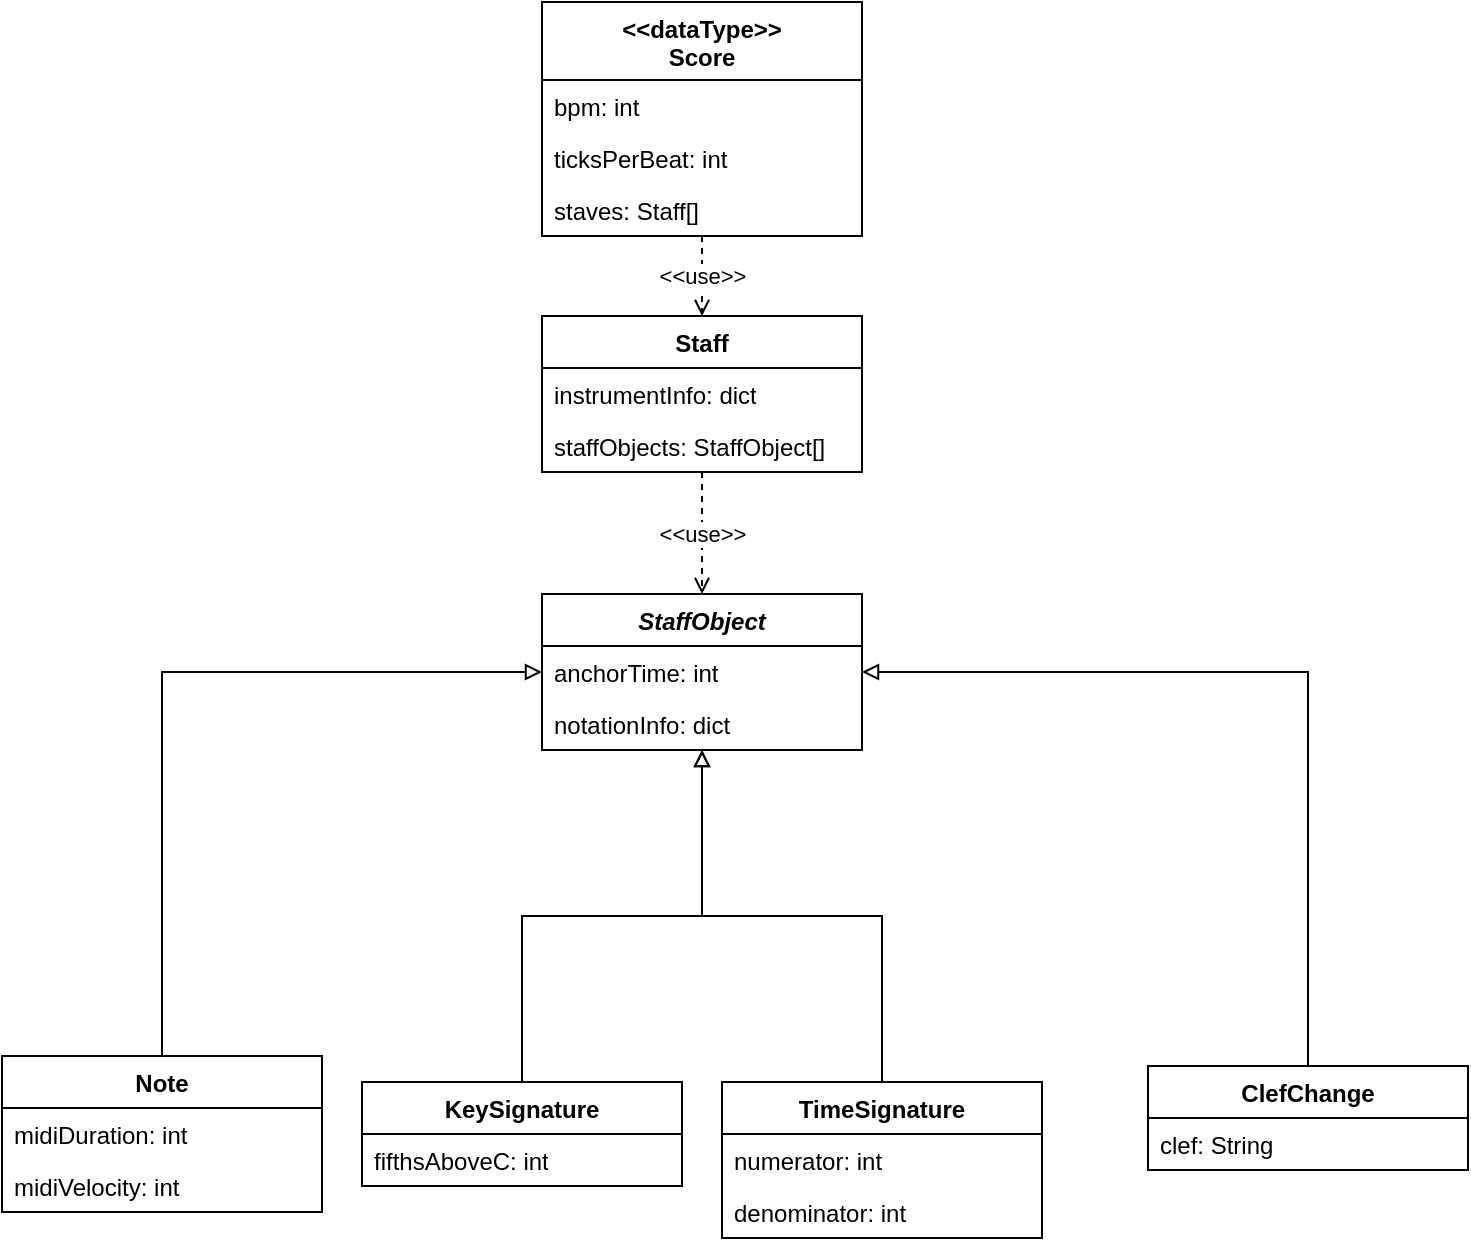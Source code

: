 <mxfile version="28.2.1">
  <diagram id="C5RBs43oDa-KdzZeNtuy" name="Page-1">
    <mxGraphModel dx="1546" dy="1289" grid="0" gridSize="12" guides="1" tooltips="1" connect="1" arrows="1" fold="1" page="0" pageScale="1" pageWidth="827" pageHeight="1169" background="#ffffff" math="0" shadow="0">
      <root>
        <mxCell id="WIyWlLk6GJQsqaUBKTNV-0" />
        <mxCell id="WIyWlLk6GJQsqaUBKTNV-1" parent="WIyWlLk6GJQsqaUBKTNV-0" />
        <mxCell id="u24tiSaVul7BUO14R53s-18" value="" style="edgeStyle=orthogonalEdgeStyle;rounded=0;orthogonalLoop=1;jettySize=auto;html=1;startArrow=block;startFill=0;endArrow=none;endFill=0;" edge="1" parent="WIyWlLk6GJQsqaUBKTNV-1" source="u24tiSaVul7BUO14R53s-11" target="u24tiSaVul7BUO14R53s-16">
          <mxGeometry relative="1" as="geometry" />
        </mxCell>
        <mxCell id="u24tiSaVul7BUO14R53s-28" value="" style="edgeStyle=orthogonalEdgeStyle;rounded=0;orthogonalLoop=1;jettySize=auto;html=1;startArrow=block;startFill=0;endArrow=none;endFill=0;" edge="1" parent="WIyWlLk6GJQsqaUBKTNV-1" source="u24tiSaVul7BUO14R53s-11" target="u24tiSaVul7BUO14R53s-26">
          <mxGeometry relative="1" as="geometry" />
        </mxCell>
        <mxCell id="u24tiSaVul7BUO14R53s-34" style="edgeStyle=orthogonalEdgeStyle;rounded=0;orthogonalLoop=1;jettySize=auto;html=1;endArrow=none;endFill=0;startArrow=block;startFill=0;" edge="1" parent="WIyWlLk6GJQsqaUBKTNV-1" source="u24tiSaVul7BUO14R53s-11" target="u24tiSaVul7BUO14R53s-21">
          <mxGeometry relative="1" as="geometry" />
        </mxCell>
        <mxCell id="u24tiSaVul7BUO14R53s-52" style="edgeStyle=orthogonalEdgeStyle;rounded=0;orthogonalLoop=1;jettySize=auto;html=1;entryX=0.5;entryY=0;entryDx=0;entryDy=0;startArrow=block;startFill=0;endArrow=none;endFill=0;" edge="1" parent="WIyWlLk6GJQsqaUBKTNV-1" source="u24tiSaVul7BUO14R53s-11" target="u24tiSaVul7BUO14R53s-42">
          <mxGeometry relative="1" as="geometry">
            <mxPoint x="760" y="167" as="targetPoint" />
          </mxGeometry>
        </mxCell>
        <mxCell id="u24tiSaVul7BUO14R53s-11" value="&lt;i&gt;StaffObject&lt;/i&gt;" style="swimlane;fontStyle=1;align=center;verticalAlign=top;childLayout=stackLayout;horizontal=1;startSize=26;horizontalStack=0;resizeParent=1;resizeParentMax=0;resizeLast=0;collapsible=1;marginBottom=0;whiteSpace=wrap;html=1;" vertex="1" parent="WIyWlLk6GJQsqaUBKTNV-1">
          <mxGeometry x="540" y="141" width="160" height="78" as="geometry">
            <mxRectangle x="330" y="100" width="100" height="30" as="alternateBounds" />
          </mxGeometry>
        </mxCell>
        <mxCell id="u24tiSaVul7BUO14R53s-12" value="anchorTime: int" style="text;strokeColor=none;fillColor=none;align=left;verticalAlign=top;spacingLeft=4;spacingRight=4;overflow=hidden;rotatable=0;points=[[0,0.5],[1,0.5]];portConstraint=eastwest;whiteSpace=wrap;html=1;" vertex="1" parent="u24tiSaVul7BUO14R53s-11">
          <mxGeometry y="26" width="160" height="26" as="geometry" />
        </mxCell>
        <mxCell id="u24tiSaVul7BUO14R53s-29" value="notationInfo: dict" style="text;strokeColor=none;fillColor=none;align=left;verticalAlign=top;spacingLeft=4;spacingRight=4;overflow=hidden;rotatable=0;points=[[0,0.5],[1,0.5]];portConstraint=eastwest;whiteSpace=wrap;html=1;" vertex="1" parent="u24tiSaVul7BUO14R53s-11">
          <mxGeometry y="52" width="160" height="26" as="geometry" />
        </mxCell>
        <mxCell id="u24tiSaVul7BUO14R53s-16" value="Note" style="swimlane;fontStyle=1;align=center;verticalAlign=top;childLayout=stackLayout;horizontal=1;startSize=26;horizontalStack=0;resizeParent=1;resizeParentMax=0;resizeLast=0;collapsible=1;marginBottom=0;whiteSpace=wrap;html=1;" vertex="1" parent="WIyWlLk6GJQsqaUBKTNV-1">
          <mxGeometry x="270" y="372" width="160" height="78" as="geometry" />
        </mxCell>
        <mxCell id="u24tiSaVul7BUO14R53s-17" value="midiDuration: int" style="text;strokeColor=none;fillColor=none;align=left;verticalAlign=top;spacingLeft=4;spacingRight=4;overflow=hidden;rotatable=0;points=[[0,0.5],[1,0.5]];portConstraint=eastwest;whiteSpace=wrap;html=1;" vertex="1" parent="u24tiSaVul7BUO14R53s-16">
          <mxGeometry y="26" width="160" height="26" as="geometry" />
        </mxCell>
        <mxCell id="u24tiSaVul7BUO14R53s-19" value="midiVelocity: int" style="text;strokeColor=none;fillColor=none;align=left;verticalAlign=top;spacingLeft=4;spacingRight=4;overflow=hidden;rotatable=0;points=[[0,0.5],[1,0.5]];portConstraint=eastwest;whiteSpace=wrap;html=1;" vertex="1" parent="u24tiSaVul7BUO14R53s-16">
          <mxGeometry y="52" width="160" height="26" as="geometry" />
        </mxCell>
        <mxCell id="u24tiSaVul7BUO14R53s-21" value="TimeSignature" style="swimlane;fontStyle=1;align=center;verticalAlign=top;childLayout=stackLayout;horizontal=1;startSize=26;horizontalStack=0;resizeParent=1;resizeParentMax=0;resizeLast=0;collapsible=1;marginBottom=0;whiteSpace=wrap;html=1;" vertex="1" parent="WIyWlLk6GJQsqaUBKTNV-1">
          <mxGeometry x="630" y="385" width="160" height="78" as="geometry" />
        </mxCell>
        <mxCell id="u24tiSaVul7BUO14R53s-22" value="numerator: int" style="text;strokeColor=none;fillColor=none;align=left;verticalAlign=top;spacingLeft=4;spacingRight=4;overflow=hidden;rotatable=0;points=[[0,0.5],[1,0.5]];portConstraint=eastwest;whiteSpace=wrap;html=1;" vertex="1" parent="u24tiSaVul7BUO14R53s-21">
          <mxGeometry y="26" width="160" height="26" as="geometry" />
        </mxCell>
        <mxCell id="u24tiSaVul7BUO14R53s-24" value="denominator: int" style="text;strokeColor=none;fillColor=none;align=left;verticalAlign=top;spacingLeft=4;spacingRight=4;overflow=hidden;rotatable=0;points=[[0,0.5],[1,0.5]];portConstraint=eastwest;whiteSpace=wrap;html=1;" vertex="1" parent="u24tiSaVul7BUO14R53s-21">
          <mxGeometry y="52" width="160" height="26" as="geometry" />
        </mxCell>
        <mxCell id="u24tiSaVul7BUO14R53s-26" value="KeySignature" style="swimlane;fontStyle=1;align=center;verticalAlign=top;childLayout=stackLayout;horizontal=1;startSize=26;horizontalStack=0;resizeParent=1;resizeParentMax=0;resizeLast=0;collapsible=1;marginBottom=0;whiteSpace=wrap;html=1;" vertex="1" parent="WIyWlLk6GJQsqaUBKTNV-1">
          <mxGeometry x="450" y="385" width="160" height="52" as="geometry" />
        </mxCell>
        <mxCell id="u24tiSaVul7BUO14R53s-27" value="fifthsAboveC: int" style="text;strokeColor=none;fillColor=none;align=left;verticalAlign=top;spacingLeft=4;spacingRight=4;overflow=hidden;rotatable=0;points=[[0,0.5],[1,0.5]];portConstraint=eastwest;whiteSpace=wrap;html=1;" vertex="1" parent="u24tiSaVul7BUO14R53s-26">
          <mxGeometry y="26" width="160" height="26" as="geometry" />
        </mxCell>
        <mxCell id="u24tiSaVul7BUO14R53s-54" value="&amp;lt;&amp;lt;use&amp;gt;&amp;gt;" style="edgeStyle=orthogonalEdgeStyle;rounded=0;orthogonalLoop=1;jettySize=auto;html=1;dashed=1;endArrow=open;endFill=0;" edge="1" parent="WIyWlLk6GJQsqaUBKTNV-1" source="u24tiSaVul7BUO14R53s-35" target="u24tiSaVul7BUO14R53s-11">
          <mxGeometry relative="1" as="geometry" />
        </mxCell>
        <mxCell id="u24tiSaVul7BUO14R53s-35" value="Staff" style="swimlane;fontStyle=1;align=center;verticalAlign=top;childLayout=stackLayout;horizontal=1;startSize=26;horizontalStack=0;resizeParent=1;resizeParentMax=0;resizeLast=0;collapsible=1;marginBottom=0;whiteSpace=wrap;html=1;" vertex="1" parent="WIyWlLk6GJQsqaUBKTNV-1">
          <mxGeometry x="540" y="2" width="160" height="78" as="geometry">
            <mxRectangle x="330" y="100" width="100" height="30" as="alternateBounds" />
          </mxGeometry>
        </mxCell>
        <mxCell id="u24tiSaVul7BUO14R53s-36" value="instrumentInfo: dict" style="text;strokeColor=none;fillColor=none;align=left;verticalAlign=top;spacingLeft=4;spacingRight=4;overflow=hidden;rotatable=0;points=[[0,0.5],[1,0.5]];portConstraint=eastwest;whiteSpace=wrap;html=1;" vertex="1" parent="u24tiSaVul7BUO14R53s-35">
          <mxGeometry y="26" width="160" height="26" as="geometry" />
        </mxCell>
        <mxCell id="u24tiSaVul7BUO14R53s-37" value="staffObjects: StaffObject[]" style="text;strokeColor=none;fillColor=none;align=left;verticalAlign=top;spacingLeft=4;spacingRight=4;overflow=hidden;rotatable=0;points=[[0,0.5],[1,0.5]];portConstraint=eastwest;whiteSpace=wrap;html=1;" vertex="1" parent="u24tiSaVul7BUO14R53s-35">
          <mxGeometry y="52" width="160" height="26" as="geometry" />
        </mxCell>
        <mxCell id="u24tiSaVul7BUO14R53s-42" value="ClefChange" style="swimlane;fontStyle=1;align=center;verticalAlign=top;childLayout=stackLayout;horizontal=1;startSize=26;horizontalStack=0;resizeParent=1;resizeParentMax=0;resizeLast=0;collapsible=1;marginBottom=0;whiteSpace=wrap;html=1;" vertex="1" parent="WIyWlLk6GJQsqaUBKTNV-1">
          <mxGeometry x="843" y="377" width="160" height="52" as="geometry">
            <mxRectangle x="330" y="100" width="100" height="30" as="alternateBounds" />
          </mxGeometry>
        </mxCell>
        <mxCell id="u24tiSaVul7BUO14R53s-43" value="clef: String" style="text;strokeColor=none;fillColor=none;align=left;verticalAlign=top;spacingLeft=4;spacingRight=4;overflow=hidden;rotatable=0;points=[[0,0.5],[1,0.5]];portConstraint=eastwest;whiteSpace=wrap;html=1;" vertex="1" parent="u24tiSaVul7BUO14R53s-42">
          <mxGeometry y="26" width="160" height="26" as="geometry" />
        </mxCell>
        <mxCell id="u24tiSaVul7BUO14R53s-46" value="&lt;div&gt;&amp;lt;&amp;lt;dataType&amp;gt;&amp;gt;&lt;/div&gt;Score" style="swimlane;fontStyle=1;align=center;verticalAlign=top;childLayout=stackLayout;horizontal=1;startSize=39;horizontalStack=0;resizeParent=1;resizeParentMax=0;resizeLast=0;collapsible=1;marginBottom=0;whiteSpace=wrap;html=1;" vertex="1" parent="WIyWlLk6GJQsqaUBKTNV-1">
          <mxGeometry x="540" y="-155" width="160" height="117" as="geometry">
            <mxRectangle x="330" y="100" width="100" height="30" as="alternateBounds" />
          </mxGeometry>
        </mxCell>
        <mxCell id="u24tiSaVul7BUO14R53s-47" value="bpm: int" style="text;strokeColor=none;fillColor=none;align=left;verticalAlign=top;spacingLeft=4;spacingRight=4;overflow=hidden;rotatable=0;points=[[0,0.5],[1,0.5]];portConstraint=eastwest;whiteSpace=wrap;html=1;" vertex="1" parent="u24tiSaVul7BUO14R53s-46">
          <mxGeometry y="39" width="160" height="26" as="geometry" />
        </mxCell>
        <mxCell id="u24tiSaVul7BUO14R53s-56" value="ticksPerBeat: int" style="text;strokeColor=none;fillColor=none;align=left;verticalAlign=top;spacingLeft=4;spacingRight=4;overflow=hidden;rotatable=0;points=[[0,0.5],[1,0.5]];portConstraint=eastwest;whiteSpace=wrap;html=1;" vertex="1" parent="u24tiSaVul7BUO14R53s-46">
          <mxGeometry y="65" width="160" height="26" as="geometry" />
        </mxCell>
        <mxCell id="u24tiSaVul7BUO14R53s-48" value="staves: Staff[]" style="text;strokeColor=none;fillColor=none;align=left;verticalAlign=top;spacingLeft=4;spacingRight=4;overflow=hidden;rotatable=0;points=[[0,0.5],[1,0.5]];portConstraint=eastwest;whiteSpace=wrap;html=1;" vertex="1" parent="u24tiSaVul7BUO14R53s-46">
          <mxGeometry y="91" width="160" height="26" as="geometry" />
        </mxCell>
        <mxCell id="u24tiSaVul7BUO14R53s-55" value="&amp;lt;&amp;lt;use&amp;gt;&amp;gt;" style="edgeStyle=orthogonalEdgeStyle;rounded=0;orthogonalLoop=1;jettySize=auto;html=1;dashed=1;endArrow=open;endFill=0;" edge="1" parent="WIyWlLk6GJQsqaUBKTNV-1" source="u24tiSaVul7BUO14R53s-46" target="u24tiSaVul7BUO14R53s-35">
          <mxGeometry relative="1" as="geometry">
            <mxPoint x="613" y="98" as="sourcePoint" />
            <mxPoint x="613" y="145" as="targetPoint" />
          </mxGeometry>
        </mxCell>
      </root>
    </mxGraphModel>
  </diagram>
</mxfile>
